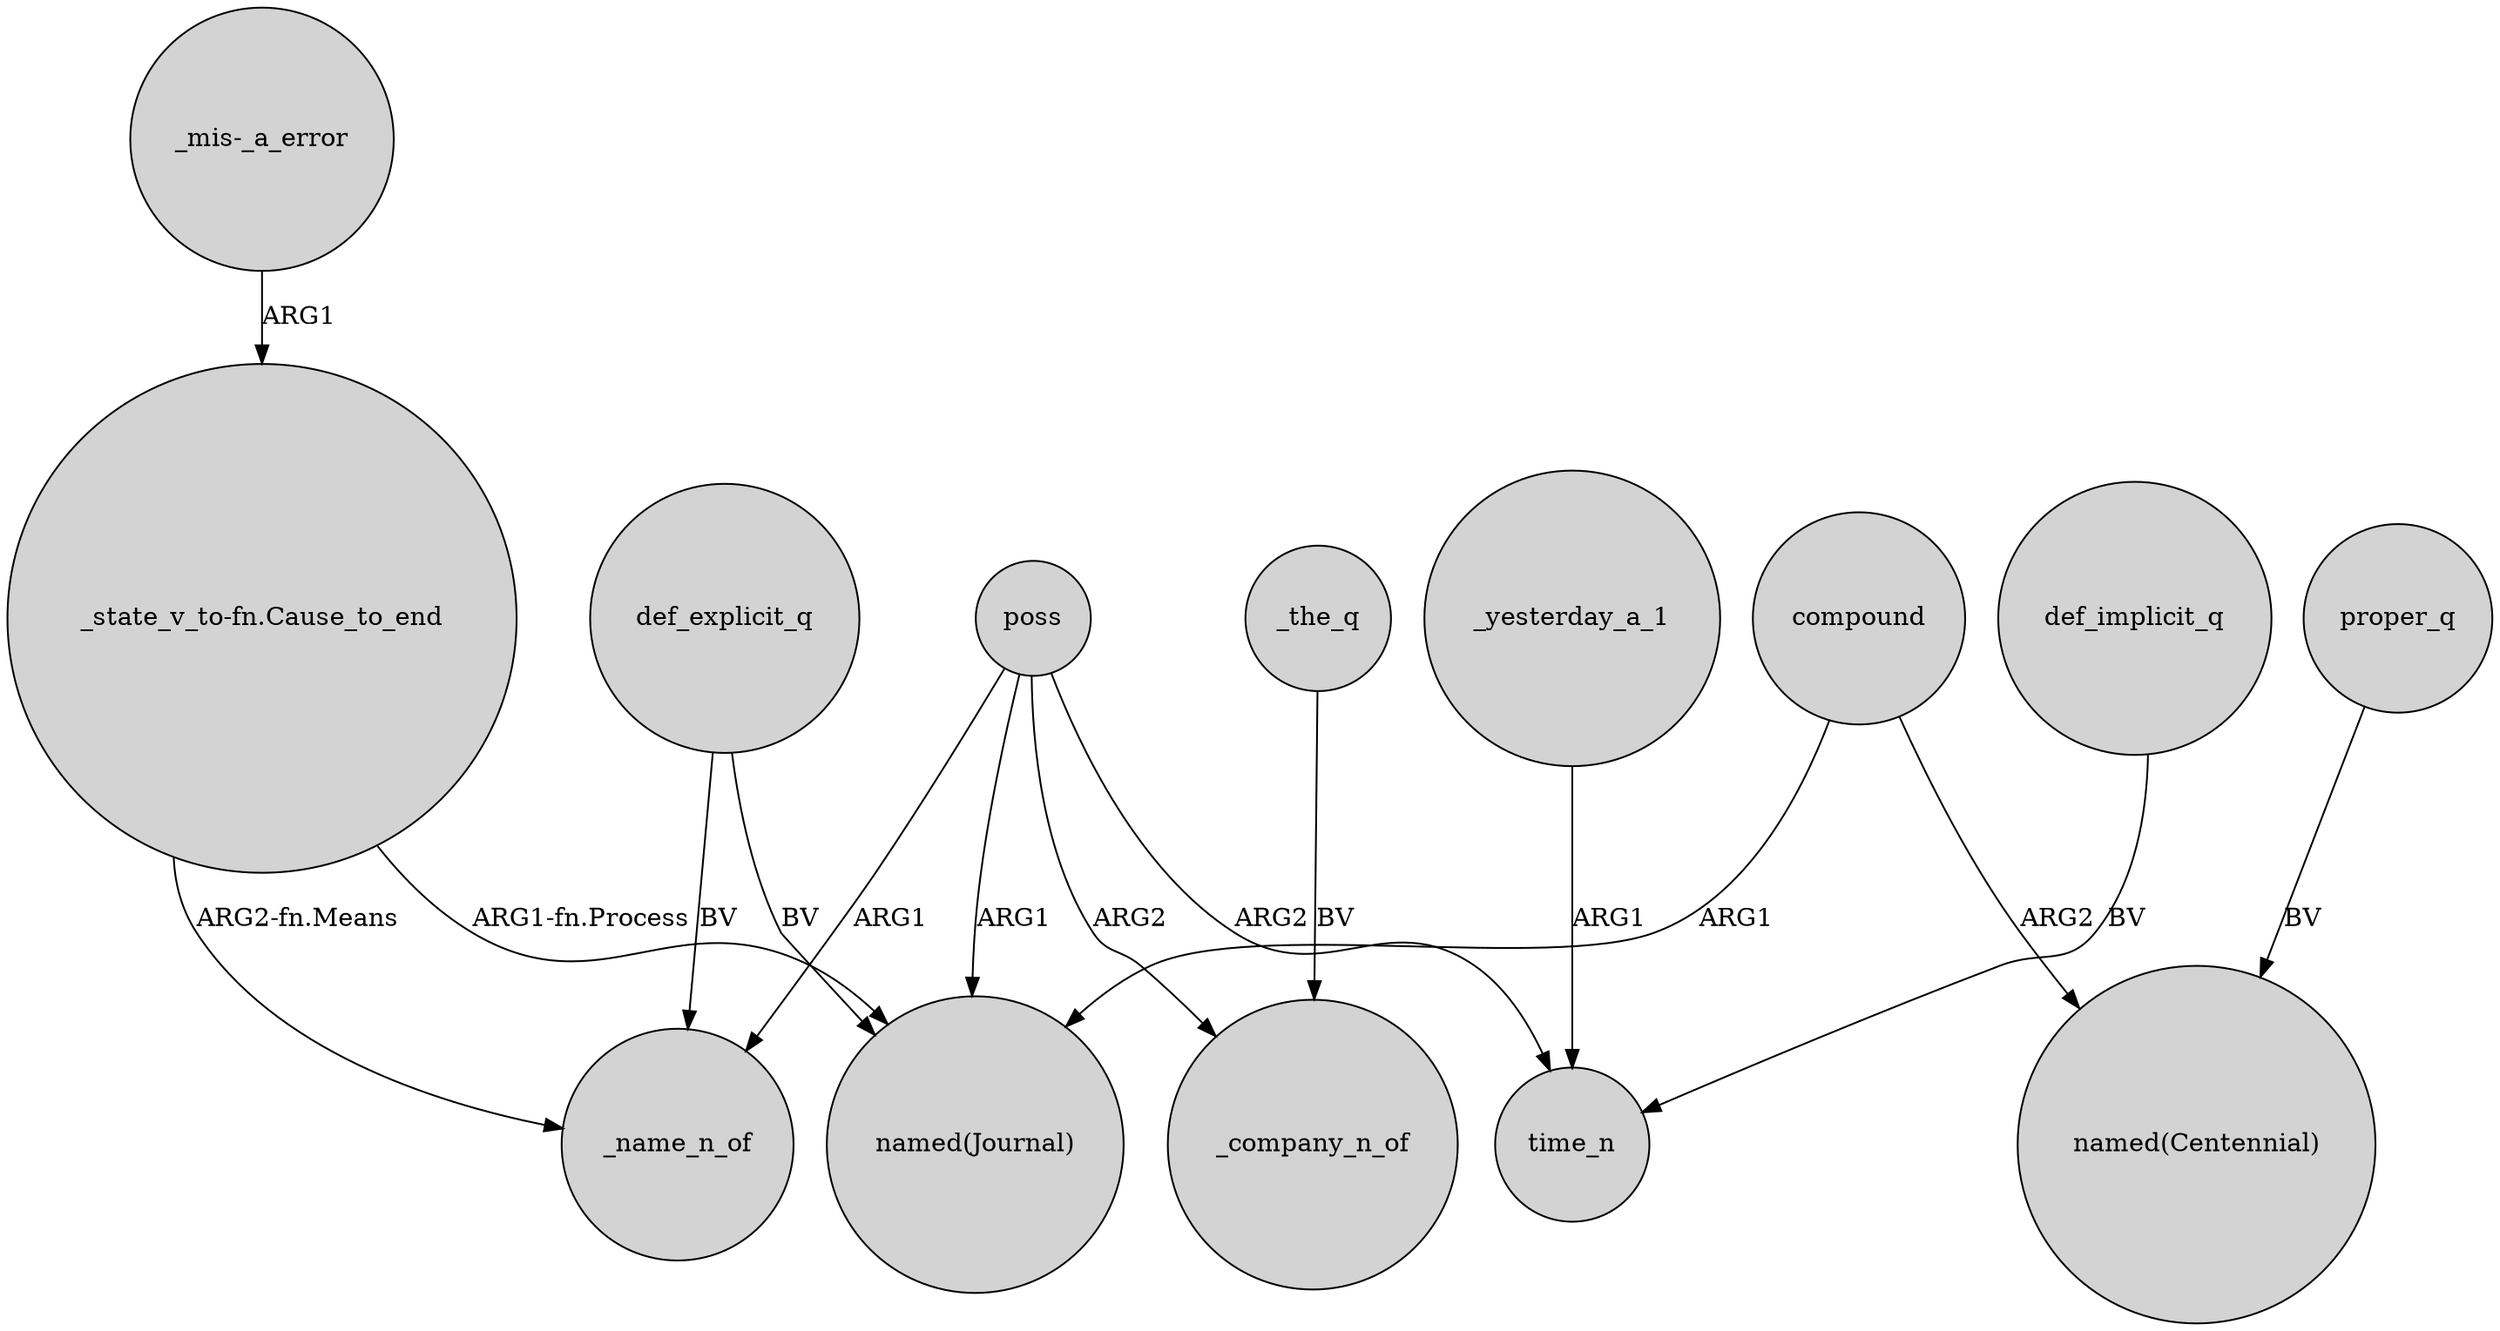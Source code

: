 digraph {
	node [shape=circle style=filled]
	"_state_v_to-fn.Cause_to_end" -> _name_n_of [label="ARG2-fn.Means"]
	def_explicit_q -> "named(Journal)" [label=BV]
	proper_q -> "named(Centennial)" [label=BV]
	_yesterday_a_1 -> time_n [label=ARG1]
	poss -> time_n [label=ARG2]
	compound -> "named(Journal)" [label=ARG1]
	poss -> _name_n_of [label=ARG1]
	def_explicit_q -> _name_n_of [label=BV]
	"_mis-_a_error" -> "_state_v_to-fn.Cause_to_end" [label=ARG1]
	poss -> "named(Journal)" [label=ARG1]
	_the_q -> _company_n_of [label=BV]
	"_state_v_to-fn.Cause_to_end" -> "named(Journal)" [label="ARG1-fn.Process"]
	def_implicit_q -> time_n [label=BV]
	poss -> _company_n_of [label=ARG2]
	compound -> "named(Centennial)" [label=ARG2]
}
